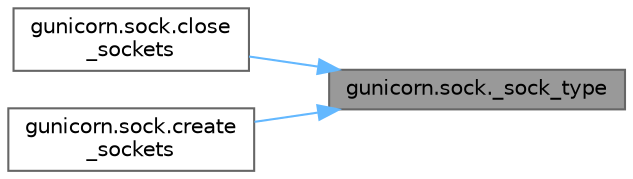 digraph "gunicorn.sock._sock_type"
{
 // LATEX_PDF_SIZE
  bgcolor="transparent";
  edge [fontname=Helvetica,fontsize=10,labelfontname=Helvetica,labelfontsize=10];
  node [fontname=Helvetica,fontsize=10,shape=box,height=0.2,width=0.4];
  rankdir="RL";
  Node1 [id="Node000001",label="gunicorn.sock._sock_type",height=0.2,width=0.4,color="gray40", fillcolor="grey60", style="filled", fontcolor="black",tooltip=" "];
  Node1 -> Node2 [id="edge1_Node000001_Node000002",dir="back",color="steelblue1",style="solid",tooltip=" "];
  Node2 [id="Node000002",label="gunicorn.sock.close\l_sockets",height=0.2,width=0.4,color="grey40", fillcolor="white", style="filled",URL="$namespacegunicorn_1_1sock.html#a5134e10f6d4d881390b4b2d0aa4db3d2",tooltip=" "];
  Node1 -> Node3 [id="edge2_Node000001_Node000003",dir="back",color="steelblue1",style="solid",tooltip=" "];
  Node3 [id="Node000003",label="gunicorn.sock.create\l_sockets",height=0.2,width=0.4,color="grey40", fillcolor="white", style="filled",URL="$namespacegunicorn_1_1sock.html#ade4156cae04ec793434f37a2d72d11ce",tooltip=" "];
}
